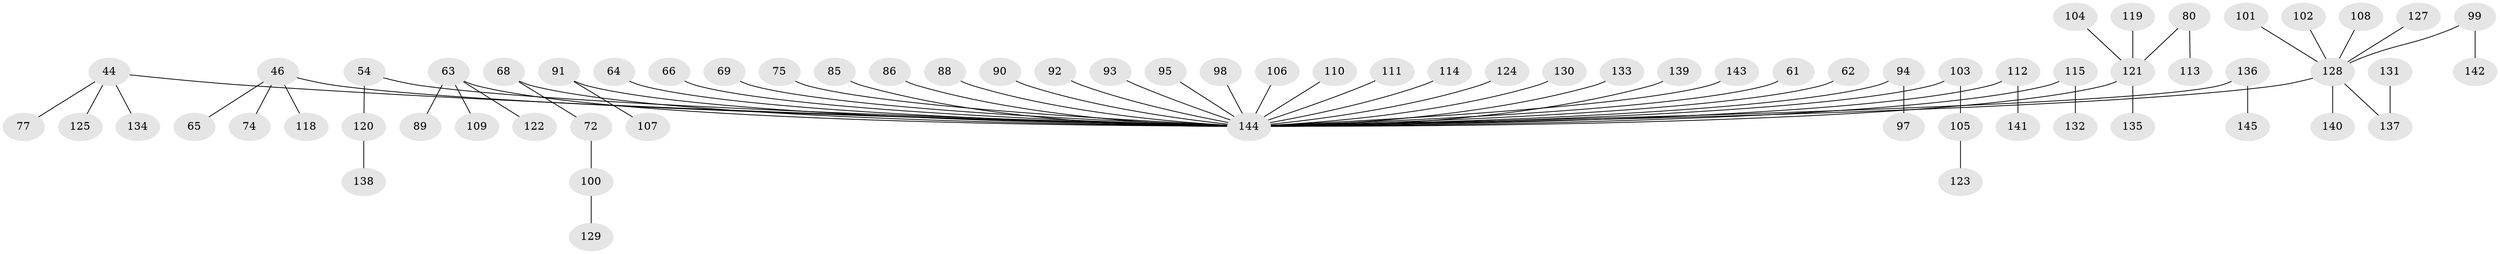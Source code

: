 // original degree distribution, {3: 0.12413793103448276, 5: 0.020689655172413793, 4: 0.11724137931034483, 6: 0.020689655172413793, 1: 0.5172413793103449, 2: 0.2}
// Generated by graph-tools (version 1.1) at 2025/56/03/04/25 21:56:16]
// undirected, 72 vertices, 71 edges
graph export_dot {
graph [start="1"]
  node [color=gray90,style=filled];
  44;
  46;
  54;
  61;
  62;
  63;
  64;
  65;
  66;
  68;
  69;
  72;
  74;
  75;
  77;
  80;
  85;
  86;
  88;
  89;
  90;
  91;
  92;
  93;
  94;
  95;
  97;
  98;
  99 [super="+87"];
  100;
  101;
  102;
  103 [super="+76+71"];
  104;
  105;
  106;
  107;
  108;
  109;
  110;
  111;
  112;
  113;
  114;
  115;
  118;
  119;
  120;
  121 [super="+13+19+41"];
  122;
  123;
  124;
  125;
  127;
  128 [super="+84+83"];
  129;
  130;
  131;
  132;
  133;
  134;
  135;
  136;
  137 [super="+79+96+117+126"];
  138;
  139;
  140;
  141;
  142;
  143;
  144 [super="+58+116"];
  145;
  44 -- 77;
  44 -- 125;
  44 -- 134;
  44 -- 144;
  46 -- 65;
  46 -- 74;
  46 -- 118;
  46 -- 144;
  54 -- 120;
  54 -- 144;
  61 -- 144;
  62 -- 144;
  63 -- 89;
  63 -- 109;
  63 -- 122;
  63 -- 144;
  64 -- 144;
  66 -- 144;
  68 -- 72;
  68 -- 144;
  69 -- 144;
  72 -- 100;
  75 -- 144;
  80 -- 113;
  80 -- 121;
  85 -- 144;
  86 -- 144;
  88 -- 144;
  90 -- 144;
  91 -- 107;
  91 -- 144;
  92 -- 144;
  93 -- 144;
  94 -- 97;
  94 -- 144;
  95 -- 144;
  98 -- 144;
  99 -- 142;
  99 -- 128;
  100 -- 129;
  101 -- 128;
  102 -- 128;
  103 -- 105;
  103 -- 144;
  104 -- 121;
  105 -- 123;
  106 -- 144;
  108 -- 128;
  110 -- 144;
  111 -- 144;
  112 -- 141;
  112 -- 144;
  114 -- 144;
  115 -- 132;
  115 -- 144;
  119 -- 121;
  120 -- 138;
  121 -- 135;
  121 -- 144;
  124 -- 144;
  127 -- 128;
  128 -- 137;
  128 -- 140;
  128 -- 144;
  130 -- 144;
  131 -- 137;
  133 -- 144;
  136 -- 145;
  136 -- 144;
  139 -- 144;
  143 -- 144;
}

